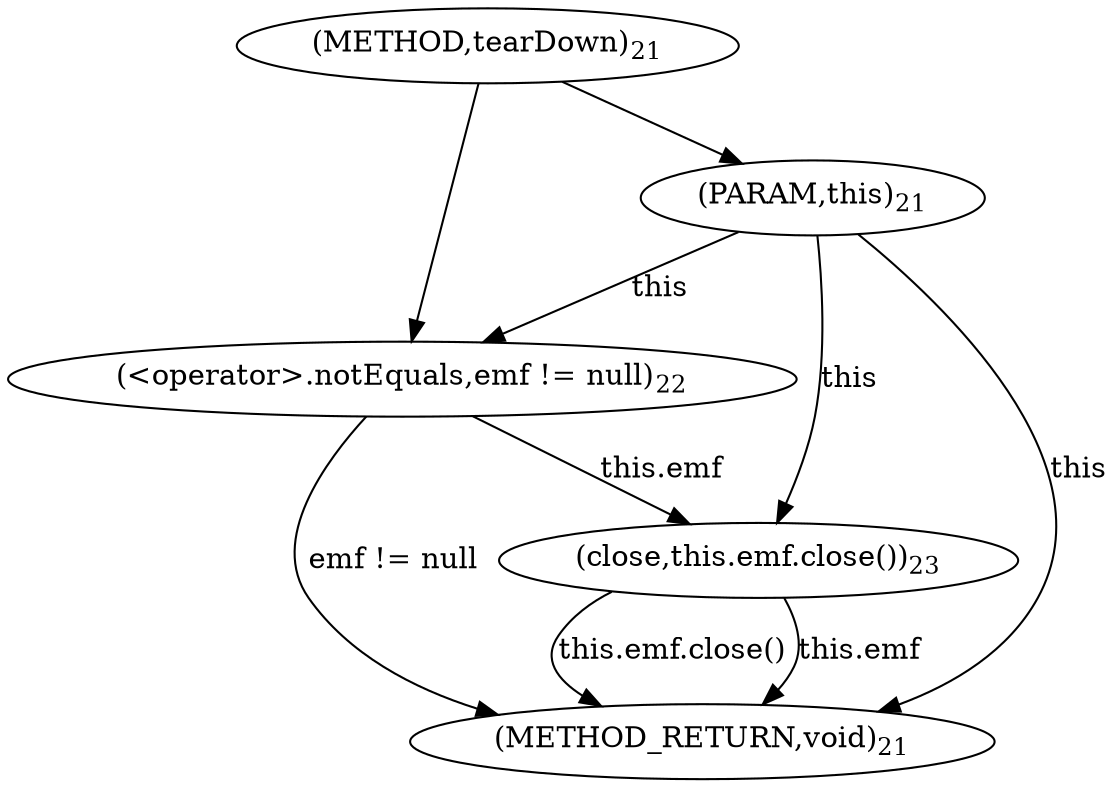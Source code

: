digraph "tearDown" {  
"25" [label = <(METHOD,tearDown)<SUB>21</SUB>> ]
"41" [label = <(METHOD_RETURN,void)<SUB>21</SUB>> ]
"26" [label = <(PARAM,this)<SUB>21</SUB>> ]
"29" [label = <(&lt;operator&gt;.notEquals,emf != null)<SUB>22</SUB>> ]
"29" [label = <(&lt;operator&gt;.notEquals,emf != null)<SUB>22</SUB>> ]
"29" [label = <(&lt;operator&gt;.notEquals,emf != null)<SUB>22</SUB>> ]
"35" [label = <(close,this.emf.close())<SUB>23</SUB>> ]
"35" [label = <(close,this.emf.close())<SUB>23</SUB>> ]
  "26" -> "41"  [ label = "this"] 
  "29" -> "41"  [ label = "emf != null"] 
  "35" -> "41"  [ label = "this.emf"] 
  "35" -> "41"  [ label = "this.emf.close()"] 
  "25" -> "26" 
  "26" -> "29"  [ label = "this"] 
  "25" -> "29" 
  "26" -> "35"  [ label = "this"] 
  "29" -> "35"  [ label = "this.emf"] 
}
